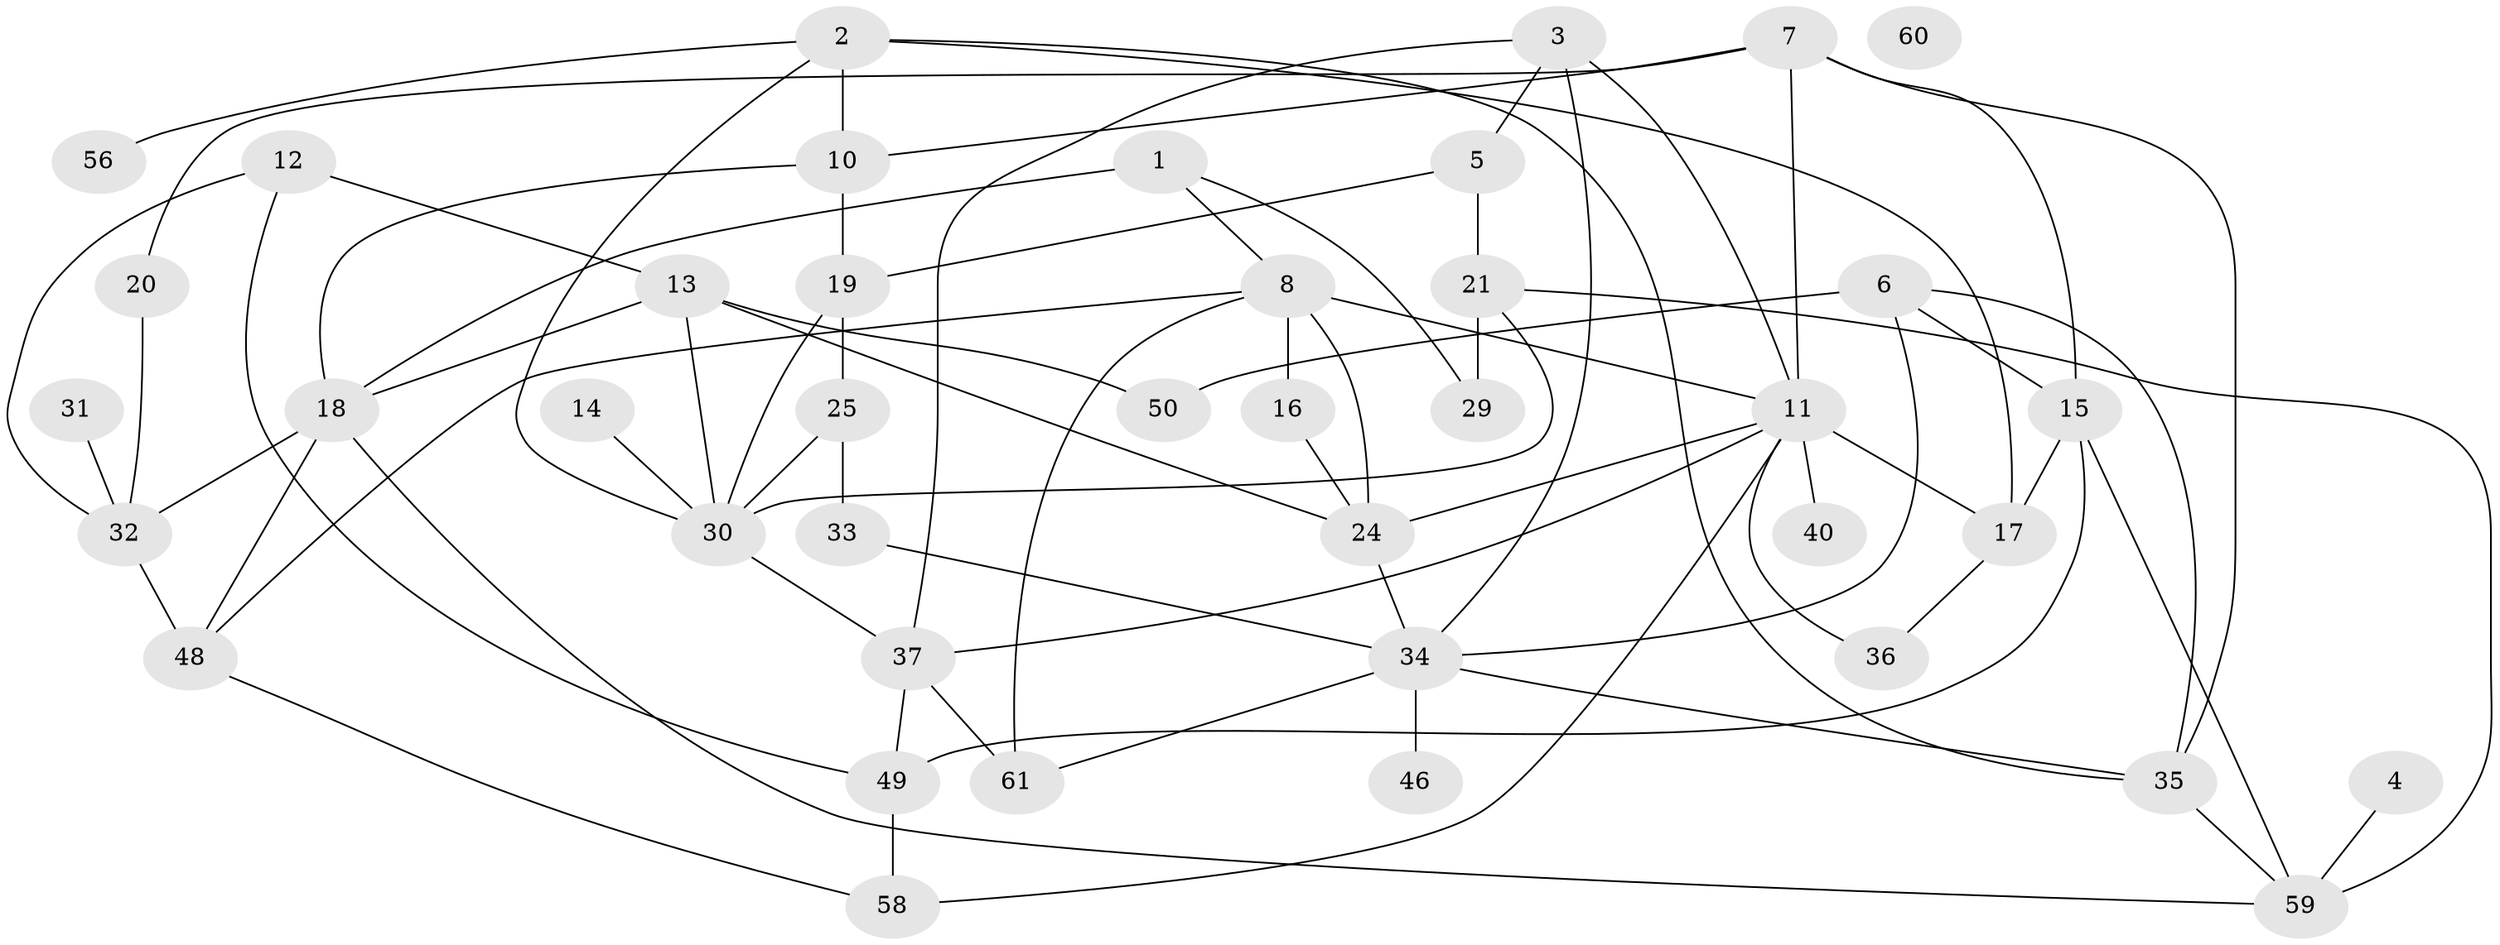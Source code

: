 // original degree distribution, {2: 0.19047619047619047, 3: 0.20634920634920634, 1: 0.14285714285714285, 4: 0.30158730158730157, 5: 0.09523809523809523, 6: 0.015873015873015872, 7: 0.031746031746031744, 0: 0.015873015873015872}
// Generated by graph-tools (version 1.1) at 2025/41/03/06/25 10:41:25]
// undirected, 41 vertices, 74 edges
graph export_dot {
graph [start="1"]
  node [color=gray90,style=filled];
  1 [super="+57"];
  2 [super="+28"];
  3 [super="+9"];
  4;
  5 [super="+52"];
  6;
  7 [super="+39"];
  8 [super="+63"];
  10 [super="+26"];
  11 [super="+55"];
  12 [super="+47"];
  13 [super="+23"];
  14;
  15 [super="+22"];
  16;
  17;
  18 [super="+38"];
  19 [super="+44"];
  20;
  21 [super="+27"];
  24 [super="+53"];
  25;
  29;
  30 [super="+54"];
  31;
  32 [super="+45"];
  33;
  34 [super="+42"];
  35 [super="+43"];
  36;
  37 [super="+41"];
  40;
  46;
  48;
  49;
  50 [super="+51"];
  56;
  58;
  59 [super="+62"];
  60;
  61;
  1 -- 18 [weight=2];
  1 -- 8;
  1 -- 29;
  2 -- 10;
  2 -- 56;
  2 -- 17;
  2 -- 30;
  2 -- 35;
  3 -- 37;
  3 -- 34;
  3 -- 11;
  3 -- 5;
  4 -- 59;
  5 -- 21 [weight=2];
  5 -- 19;
  6 -- 35;
  6 -- 34;
  6 -- 15;
  6 -- 50;
  7 -- 11;
  7 -- 15;
  7 -- 35;
  7 -- 10;
  7 -- 20;
  8 -- 11;
  8 -- 16;
  8 -- 61;
  8 -- 24 [weight=2];
  8 -- 48;
  10 -- 18;
  10 -- 19;
  11 -- 17;
  11 -- 36;
  11 -- 37;
  11 -- 40;
  11 -- 24;
  11 -- 58;
  12 -- 32;
  12 -- 49;
  12 -- 13;
  13 -- 18;
  13 -- 30;
  13 -- 24;
  13 -- 50;
  14 -- 30;
  15 -- 59;
  15 -- 17;
  15 -- 49;
  16 -- 24;
  17 -- 36;
  18 -- 48;
  18 -- 32;
  18 -- 59;
  19 -- 25;
  19 -- 30;
  20 -- 32;
  21 -- 29;
  21 -- 59;
  21 -- 30;
  24 -- 34;
  25 -- 30;
  25 -- 33;
  30 -- 37;
  31 -- 32;
  32 -- 48;
  33 -- 34;
  34 -- 61;
  34 -- 46;
  34 -- 35;
  35 -- 59;
  37 -- 49;
  37 -- 61;
  48 -- 58;
  49 -- 58;
}
